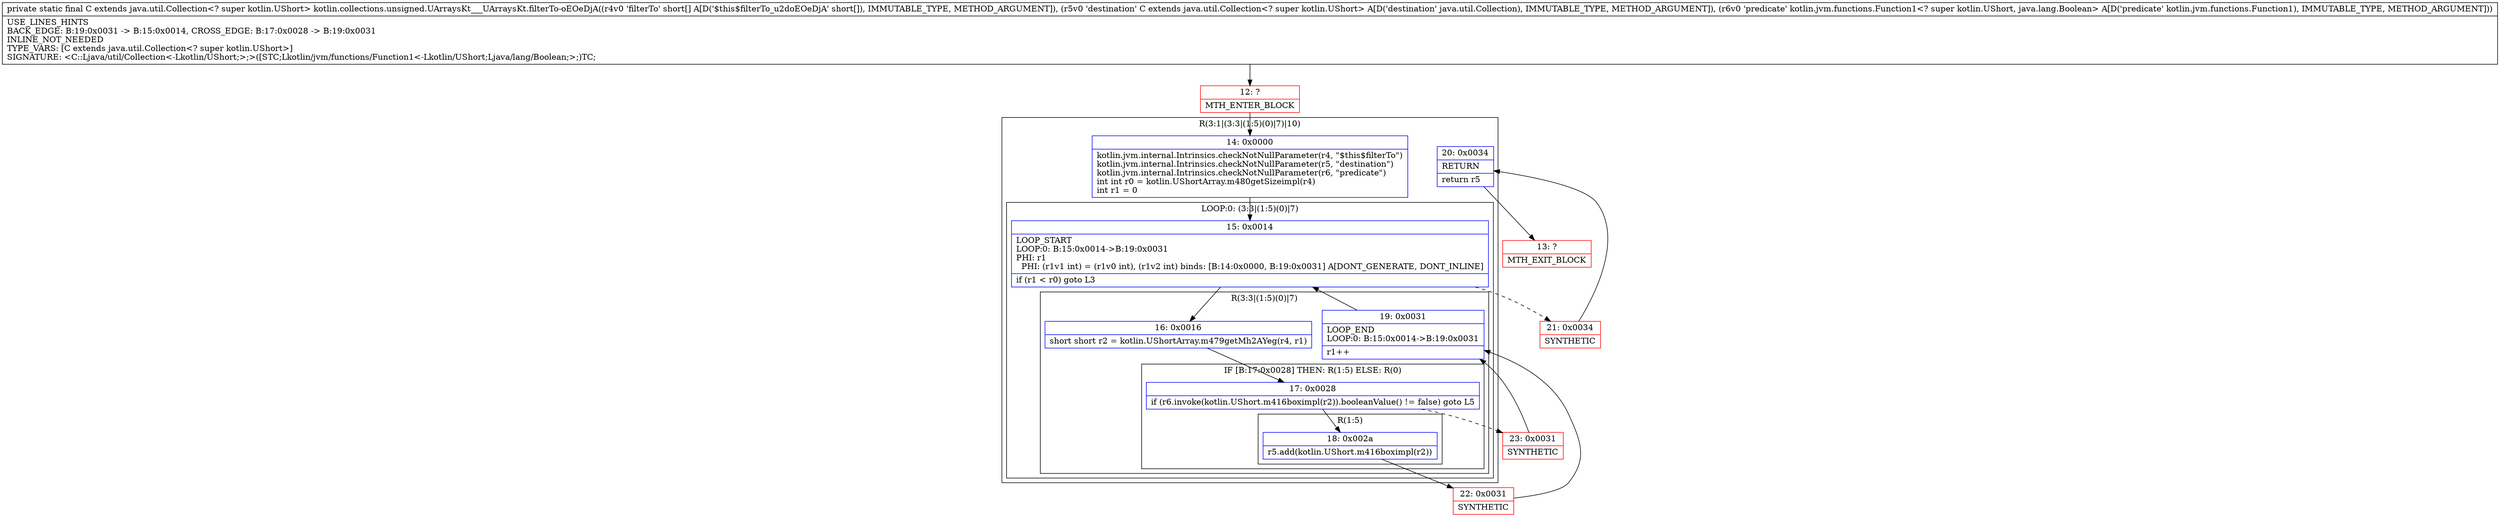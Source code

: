 digraph "CFG forkotlin.collections.unsigned.UArraysKt___UArraysKt.filterTo\-oEOeDjA([SLjava\/util\/Collection;Lkotlin\/jvm\/functions\/Function1;)Ljava\/util\/Collection;" {
subgraph cluster_Region_1294358416 {
label = "R(3:1|(3:3|(1:5)(0)|7)|10)";
node [shape=record,color=blue];
Node_14 [shape=record,label="{14\:\ 0x0000|kotlin.jvm.internal.Intrinsics.checkNotNullParameter(r4, \"$this$filterTo\")\lkotlin.jvm.internal.Intrinsics.checkNotNullParameter(r5, \"destination\")\lkotlin.jvm.internal.Intrinsics.checkNotNullParameter(r6, \"predicate\")\lint int r0 = kotlin.UShortArray.m480getSizeimpl(r4)\lint r1 = 0\l}"];
subgraph cluster_LoopRegion_774563079 {
label = "LOOP:0: (3:3|(1:5)(0)|7)";
node [shape=record,color=blue];
Node_15 [shape=record,label="{15\:\ 0x0014|LOOP_START\lLOOP:0: B:15:0x0014\-\>B:19:0x0031\lPHI: r1 \l  PHI: (r1v1 int) = (r1v0 int), (r1v2 int) binds: [B:14:0x0000, B:19:0x0031] A[DONT_GENERATE, DONT_INLINE]\l|if (r1 \< r0) goto L3\l}"];
subgraph cluster_Region_111691540 {
label = "R(3:3|(1:5)(0)|7)";
node [shape=record,color=blue];
Node_16 [shape=record,label="{16\:\ 0x0016|short short r2 = kotlin.UShortArray.m479getMh2AYeg(r4, r1)\l}"];
subgraph cluster_IfRegion_300864158 {
label = "IF [B:17:0x0028] THEN: R(1:5) ELSE: R(0)";
node [shape=record,color=blue];
Node_17 [shape=record,label="{17\:\ 0x0028|if (r6.invoke(kotlin.UShort.m416boximpl(r2)).booleanValue() != false) goto L5\l}"];
subgraph cluster_Region_1846250980 {
label = "R(1:5)";
node [shape=record,color=blue];
Node_18 [shape=record,label="{18\:\ 0x002a|r5.add(kotlin.UShort.m416boximpl(r2))\l}"];
}
subgraph cluster_Region_252505647 {
label = "R(0)";
node [shape=record,color=blue];
}
}
Node_19 [shape=record,label="{19\:\ 0x0031|LOOP_END\lLOOP:0: B:15:0x0014\-\>B:19:0x0031\l|r1++\l}"];
}
}
Node_20 [shape=record,label="{20\:\ 0x0034|RETURN\l|return r5\l}"];
}
Node_12 [shape=record,color=red,label="{12\:\ ?|MTH_ENTER_BLOCK\l}"];
Node_22 [shape=record,color=red,label="{22\:\ 0x0031|SYNTHETIC\l}"];
Node_23 [shape=record,color=red,label="{23\:\ 0x0031|SYNTHETIC\l}"];
Node_21 [shape=record,color=red,label="{21\:\ 0x0034|SYNTHETIC\l}"];
Node_13 [shape=record,color=red,label="{13\:\ ?|MTH_EXIT_BLOCK\l}"];
MethodNode[shape=record,label="{private static final C extends java.util.Collection\<? super kotlin.UShort\> kotlin.collections.unsigned.UArraysKt___UArraysKt.filterTo\-oEOeDjA((r4v0 'filterTo' short[] A[D('$this$filterTo_u2doEOeDjA' short[]), IMMUTABLE_TYPE, METHOD_ARGUMENT]), (r5v0 'destination' C extends java.util.Collection\<? super kotlin.UShort\> A[D('destination' java.util.Collection), IMMUTABLE_TYPE, METHOD_ARGUMENT]), (r6v0 'predicate' kotlin.jvm.functions.Function1\<? super kotlin.UShort, java.lang.Boolean\> A[D('predicate' kotlin.jvm.functions.Function1), IMMUTABLE_TYPE, METHOD_ARGUMENT]))  | USE_LINES_HINTS\lBACK_EDGE: B:19:0x0031 \-\> B:15:0x0014, CROSS_EDGE: B:17:0x0028 \-\> B:19:0x0031\lINLINE_NOT_NEEDED\lTYPE_VARS: [C extends java.util.Collection\<? super kotlin.UShort\>]\lSIGNATURE: \<C::Ljava\/util\/Collection\<\-Lkotlin\/UShort;\>;\>([STC;Lkotlin\/jvm\/functions\/Function1\<\-Lkotlin\/UShort;Ljava\/lang\/Boolean;\>;)TC;\l}"];
MethodNode -> Node_12;Node_14 -> Node_15;
Node_15 -> Node_16;
Node_15 -> Node_21[style=dashed];
Node_16 -> Node_17;
Node_17 -> Node_18;
Node_17 -> Node_23[style=dashed];
Node_18 -> Node_22;
Node_19 -> Node_15;
Node_20 -> Node_13;
Node_12 -> Node_14;
Node_22 -> Node_19;
Node_23 -> Node_19;
Node_21 -> Node_20;
}


